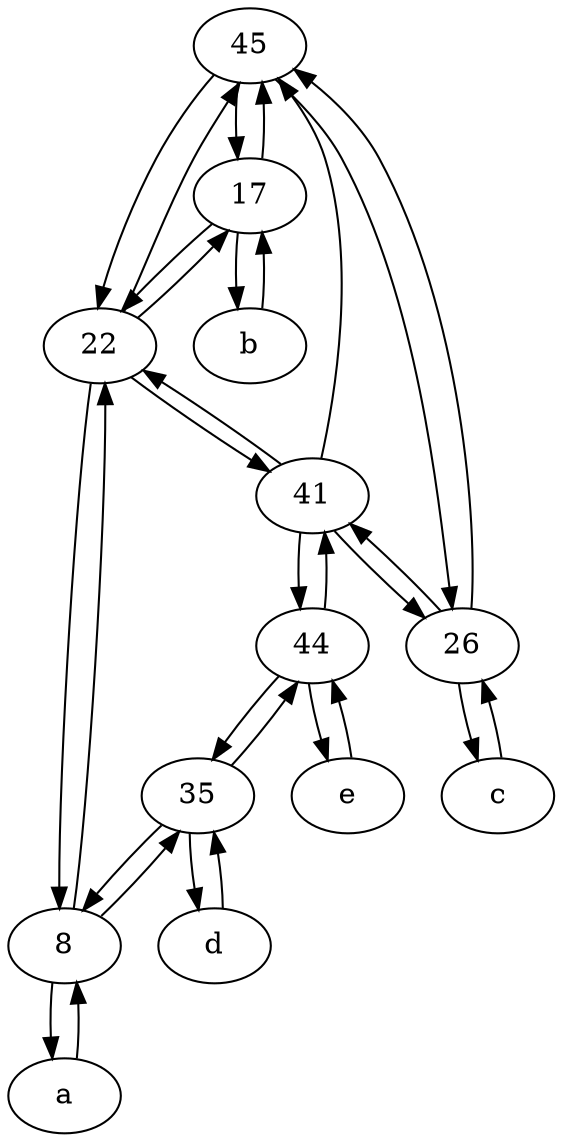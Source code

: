 digraph  {
	45;
	17;
	a [pos="40,10!"];
	d [pos="20,30!"];
	8;
	22;
	35;
	44;
	c [pos="20,10!"];
	b [pos="50,20!"];
	41;
	26;
	e [pos="30,50!"];
	35 -> 44;
	22 -> 45;
	26 -> 45;
	b -> 17;
	8 -> 35;
	35 -> 8;
	41 -> 26;
	44 -> e;
	45 -> 22;
	44 -> 35;
	17 -> b;
	45 -> 26;
	35 -> d;
	8 -> a;
	d -> 35;
	e -> 44;
	26 -> 41;
	45 -> 17;
	22 -> 17;
	41 -> 45;
	17 -> 22;
	22 -> 41;
	44 -> 41;
	8 -> 22;
	22 -> 8;
	41 -> 44;
	a -> 8;
	c -> 26;
	26 -> c;
	17 -> 45;
	41 -> 22;

	}